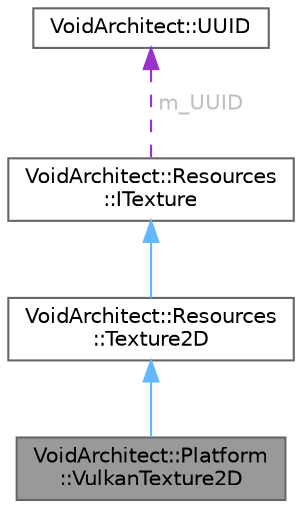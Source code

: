 digraph "VoidArchitect::Platform::VulkanTexture2D"
{
 // LATEX_PDF_SIZE
  bgcolor="transparent";
  edge [fontname=Helvetica,fontsize=10,labelfontname=Helvetica,labelfontsize=10];
  node [fontname=Helvetica,fontsize=10,shape=box,height=0.2,width=0.4];
  Node1 [id="Node000001",label="VoidArchitect::Platform\l::VulkanTexture2D",height=0.2,width=0.4,color="gray40", fillcolor="grey60", style="filled", fontcolor="black",tooltip=" "];
  Node2 -> Node1 [id="edge4_Node000001_Node000002",dir="back",color="steelblue1",style="solid",tooltip=" "];
  Node2 [id="Node000002",label="VoidArchitect::Resources\l::Texture2D",height=0.2,width=0.4,color="gray40", fillcolor="white", style="filled",URL="$class_void_architect_1_1_resources_1_1_texture2_d.html",tooltip=" "];
  Node3 -> Node2 [id="edge5_Node000002_Node000003",dir="back",color="steelblue1",style="solid",tooltip=" "];
  Node3 [id="Node000003",label="VoidArchitect::Resources\l::ITexture",height=0.2,width=0.4,color="gray40", fillcolor="white", style="filled",URL="$class_void_architect_1_1_resources_1_1_i_texture.html",tooltip=" "];
  Node4 -> Node3 [id="edge6_Node000003_Node000004",dir="back",color="darkorchid3",style="dashed",tooltip=" ",label=<<TABLE CELLBORDER="0" BORDER="0"><TR><TD VALIGN="top" ALIGN="LEFT" CELLPADDING="1" CELLSPACING="0">m_UUID</TD></TR>
</TABLE>> ,fontcolor="grey" ];
  Node4 [id="Node000004",label="VoidArchitect::UUID",height=0.2,width=0.4,color="gray40", fillcolor="white", style="filled",URL="$class_void_architect_1_1_u_u_i_d.html",tooltip=" "];
}
